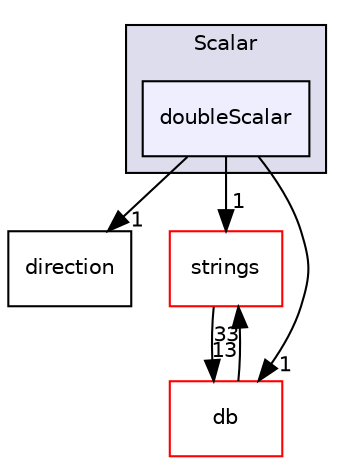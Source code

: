 digraph "src/OpenFOAM/primitives/Scalar/doubleScalar" {
  bgcolor=transparent;
  compound=true
  node [ fontsize="10", fontname="Helvetica"];
  edge [ labelfontsize="10", labelfontname="Helvetica"];
  subgraph clusterdir_b4f4914e791ff496381862f16be45bae {
    graph [ bgcolor="#ddddee", pencolor="black", label="Scalar" fontname="Helvetica", fontsize="10", URL="dir_b4f4914e791ff496381862f16be45bae.html"]
  dir_b50ec81b3f603d5ef30cf7e329144f8a [shape=box, label="doubleScalar", style="filled", fillcolor="#eeeeff", pencolor="black", URL="dir_b50ec81b3f603d5ef30cf7e329144f8a.html"];
  }
  dir_19dbf0591cffda9f7a5a990739e1850d [shape=box label="direction" URL="dir_19dbf0591cffda9f7a5a990739e1850d.html"];
  dir_ce1ee507886310df0e74ee2e624fbc88 [shape=box label="strings" color="red" URL="dir_ce1ee507886310df0e74ee2e624fbc88.html"];
  dir_63c634f7a7cfd679ac26c67fb30fc32f [shape=box label="db" color="red" URL="dir_63c634f7a7cfd679ac26c67fb30fc32f.html"];
  dir_ce1ee507886310df0e74ee2e624fbc88->dir_63c634f7a7cfd679ac26c67fb30fc32f [headlabel="13", labeldistance=1.5 headhref="dir_002383_001948.html"];
  dir_63c634f7a7cfd679ac26c67fb30fc32f->dir_ce1ee507886310df0e74ee2e624fbc88 [headlabel="33", labeldistance=1.5 headhref="dir_001948_002383.html"];
  dir_b50ec81b3f603d5ef30cf7e329144f8a->dir_19dbf0591cffda9f7a5a990739e1850d [headlabel="1", labeldistance=1.5 headhref="dir_002373_002329.html"];
  dir_b50ec81b3f603d5ef30cf7e329144f8a->dir_ce1ee507886310df0e74ee2e624fbc88 [headlabel="1", labeldistance=1.5 headhref="dir_002373_002383.html"];
  dir_b50ec81b3f603d5ef30cf7e329144f8a->dir_63c634f7a7cfd679ac26c67fb30fc32f [headlabel="1", labeldistance=1.5 headhref="dir_002373_001948.html"];
}
